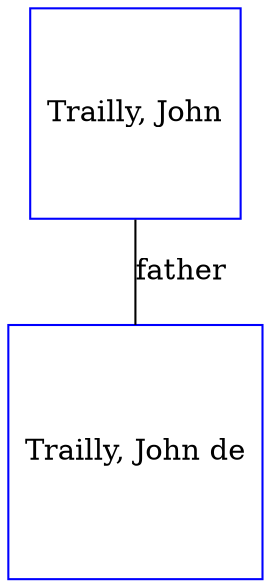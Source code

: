 digraph D {
    edge [dir=none];    node [shape=box];    "005417"   [label="Trailly, John de", shape=box, regular=1, color="blue"] ;
"018477"   [label="Trailly, John", shape=box, regular=1, color="blue"] ;
018477->005417 [label="father",arrowsize=0.0]; 
}
